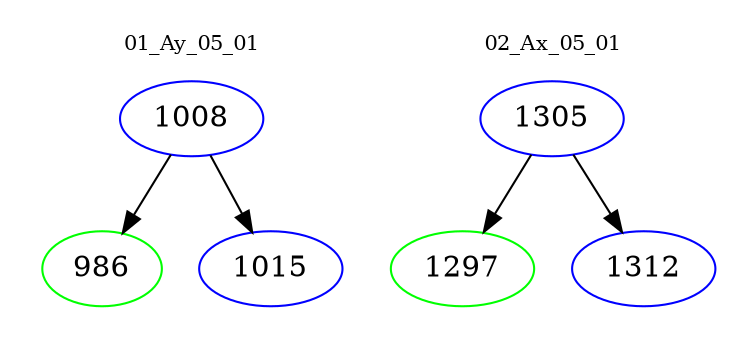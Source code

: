 digraph{
subgraph cluster_0 {
color = white
label = "01_Ay_05_01";
fontsize=10;
T0_1008 [label="1008", color="blue"]
T0_1008 -> T0_986 [color="black"]
T0_986 [label="986", color="green"]
T0_1008 -> T0_1015 [color="black"]
T0_1015 [label="1015", color="blue"]
}
subgraph cluster_1 {
color = white
label = "02_Ax_05_01";
fontsize=10;
T1_1305 [label="1305", color="blue"]
T1_1305 -> T1_1297 [color="black"]
T1_1297 [label="1297", color="green"]
T1_1305 -> T1_1312 [color="black"]
T1_1312 [label="1312", color="blue"]
}
}
